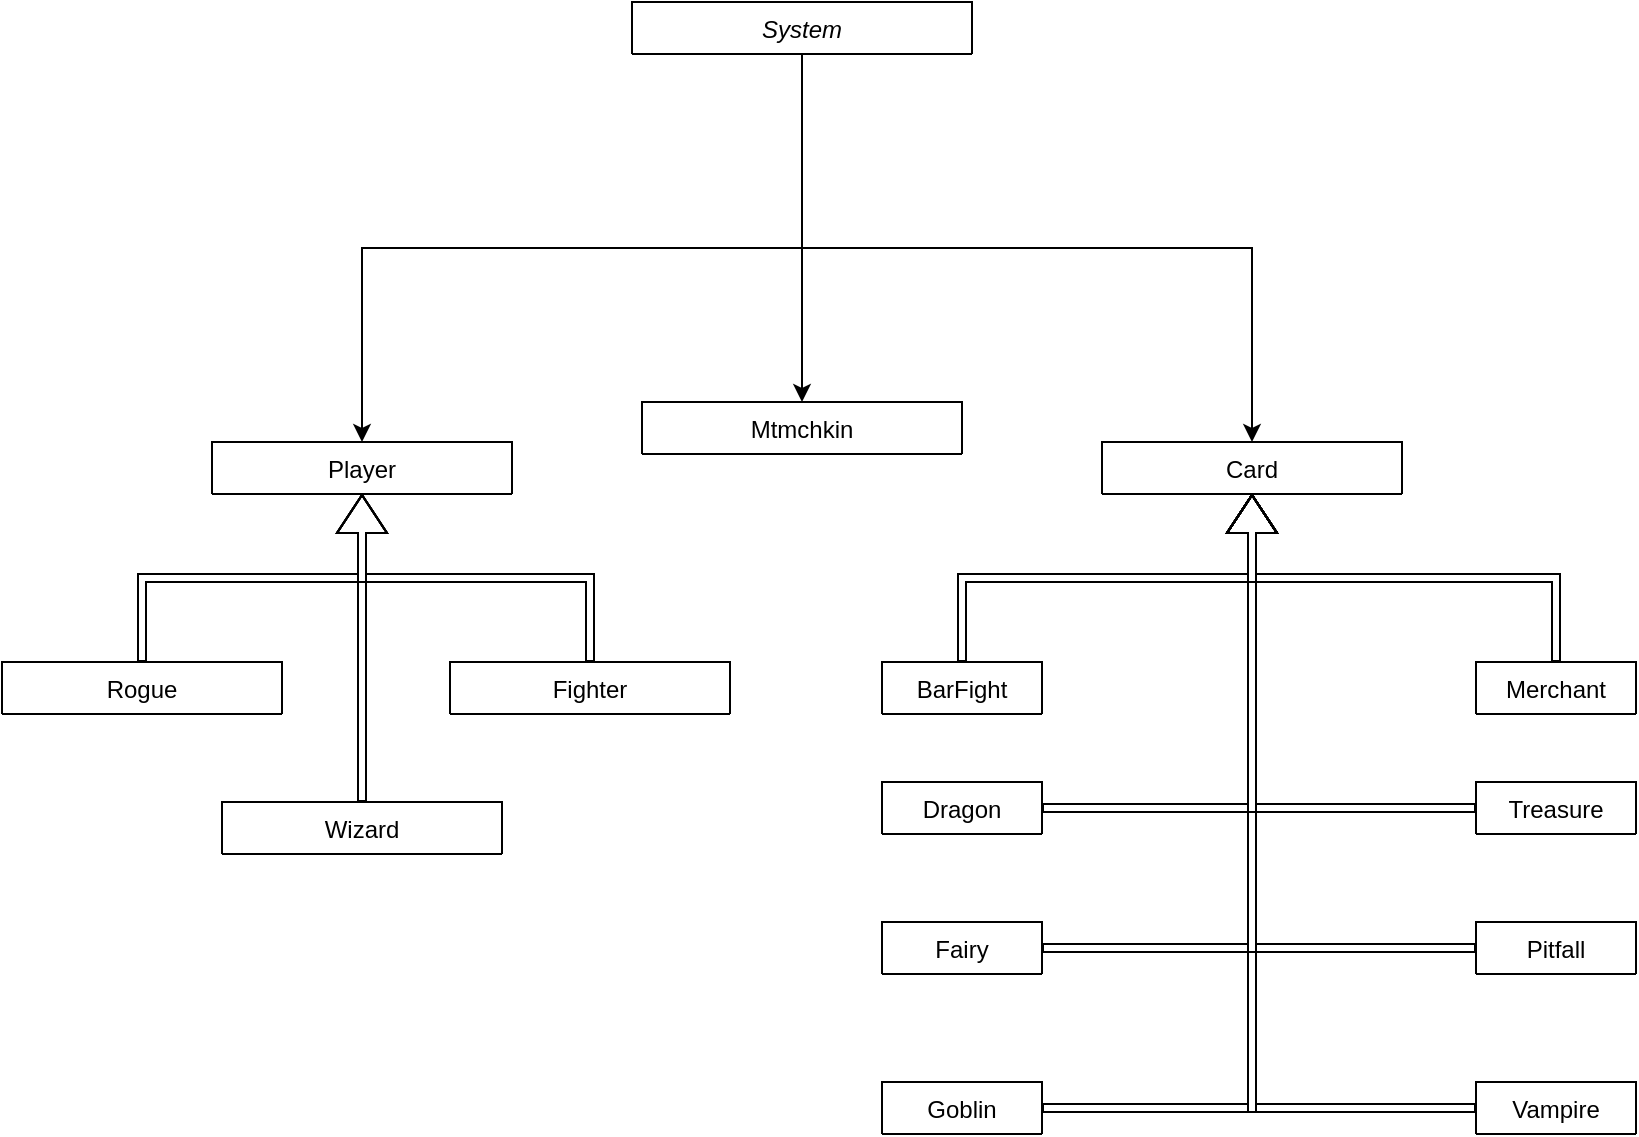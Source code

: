 <mxfile version="19.0.2" type="device"><diagram id="C5RBs43oDa-KdzZeNtuy" name="Page-1"><mxGraphModel dx="1038" dy="649" grid="1" gridSize="10" guides="1" tooltips="1" connect="1" arrows="1" fold="1" page="1" pageScale="1" pageWidth="827" pageHeight="1169" math="0" shadow="0"><root><mxCell id="WIyWlLk6GJQsqaUBKTNV-0"/><mxCell id="WIyWlLk6GJQsqaUBKTNV-1" parent="WIyWlLk6GJQsqaUBKTNV-0"/><mxCell id="SaZ01IydbzG31fxq4vZY-1" style="edgeStyle=orthogonalEdgeStyle;rounded=0;orthogonalLoop=1;jettySize=auto;html=1;entryX=0.5;entryY=0;entryDx=0;entryDy=0;exitX=0.5;exitY=1;exitDx=0;exitDy=0;" parent="WIyWlLk6GJQsqaUBKTNV-1" source="zkfFHV4jXpPFQw0GAbJ--0" target="zkfFHV4jXpPFQw0GAbJ--13" edge="1"><mxGeometry relative="1" as="geometry"><mxPoint x="410" y="266" as="sourcePoint"/></mxGeometry></mxCell><mxCell id="SaZ01IydbzG31fxq4vZY-2" style="edgeStyle=orthogonalEdgeStyle;rounded=0;orthogonalLoop=1;jettySize=auto;html=1;entryX=0.5;entryY=0;entryDx=0;entryDy=0;exitX=0.5;exitY=1;exitDx=0;exitDy=0;" parent="WIyWlLk6GJQsqaUBKTNV-1" source="zkfFHV4jXpPFQw0GAbJ--0" target="zkfFHV4jXpPFQw0GAbJ--6" edge="1"><mxGeometry relative="1" as="geometry"><mxPoint x="420" y="266" as="sourcePoint"/></mxGeometry></mxCell><mxCell id="SaZ01IydbzG31fxq4vZY-3" style="edgeStyle=orthogonalEdgeStyle;rounded=0;orthogonalLoop=1;jettySize=auto;html=1;exitX=0.5;exitY=1;exitDx=0;exitDy=0;shadow=0;sketch=0;entryX=0.5;entryY=0;entryDx=0;entryDy=0;" parent="WIyWlLk6GJQsqaUBKTNV-1" source="zkfFHV4jXpPFQw0GAbJ--0" target="SaZ01IydbzG31fxq4vZY-4" edge="1"><mxGeometry relative="1" as="geometry"><mxPoint x="420" y="360" as="targetPoint"/></mxGeometry></mxCell><mxCell id="zkfFHV4jXpPFQw0GAbJ--0" value="System" style="swimlane;fontStyle=2;align=center;verticalAlign=top;childLayout=stackLayout;horizontal=1;startSize=26;horizontalStack=0;resizeParent=1;resizeLast=0;collapsible=1;marginBottom=0;rounded=0;shadow=0;strokeWidth=1;" parent="WIyWlLk6GJQsqaUBKTNV-1" vertex="1" collapsed="1"><mxGeometry x="315" y="100" width="170" height="26" as="geometry"><mxRectangle x="220" y="120" width="160" height="138" as="alternateBounds"/></mxGeometry></mxCell><mxCell id="zkfFHV4jXpPFQw0GAbJ--1" value="Name" style="text;align=left;verticalAlign=top;spacingLeft=4;spacingRight=4;overflow=hidden;rotatable=0;points=[[0,0.5],[1,0.5]];portConstraint=eastwest;" parent="zkfFHV4jXpPFQw0GAbJ--0" vertex="1"><mxGeometry y="26" width="160" height="26" as="geometry"/></mxCell><mxCell id="zkfFHV4jXpPFQw0GAbJ--2" value="Phone Number" style="text;align=left;verticalAlign=top;spacingLeft=4;spacingRight=4;overflow=hidden;rotatable=0;points=[[0,0.5],[1,0.5]];portConstraint=eastwest;rounded=0;shadow=0;html=0;" parent="zkfFHV4jXpPFQw0GAbJ--0" vertex="1"><mxGeometry y="52" width="160" height="26" as="geometry"/></mxCell><mxCell id="zkfFHV4jXpPFQw0GAbJ--3" value="Email Address" style="text;align=left;verticalAlign=top;spacingLeft=4;spacingRight=4;overflow=hidden;rotatable=0;points=[[0,0.5],[1,0.5]];portConstraint=eastwest;rounded=0;shadow=0;html=0;" parent="zkfFHV4jXpPFQw0GAbJ--0" vertex="1"><mxGeometry y="78" width="160" height="26" as="geometry"/></mxCell><mxCell id="zkfFHV4jXpPFQw0GAbJ--4" value="" style="line;html=1;strokeWidth=1;align=left;verticalAlign=middle;spacingTop=-1;spacingLeft=3;spacingRight=3;rotatable=0;labelPosition=right;points=[];portConstraint=eastwest;" parent="zkfFHV4jXpPFQw0GAbJ--0" vertex="1"><mxGeometry y="104" width="160" height="8" as="geometry"/></mxCell><mxCell id="zkfFHV4jXpPFQw0GAbJ--5" value="Purchase Parking Pass" style="text;align=left;verticalAlign=top;spacingLeft=4;spacingRight=4;overflow=hidden;rotatable=0;points=[[0,0.5],[1,0.5]];portConstraint=eastwest;" parent="zkfFHV4jXpPFQw0GAbJ--0" vertex="1"><mxGeometry y="112" width="160" height="26" as="geometry"/></mxCell><mxCell id="zkfFHV4jXpPFQw0GAbJ--6" value="Player" style="swimlane;fontStyle=0;align=center;verticalAlign=top;childLayout=stackLayout;horizontal=1;startSize=26;horizontalStack=0;resizeParent=1;resizeLast=0;collapsible=1;marginBottom=0;rounded=0;shadow=0;strokeWidth=1;" parent="WIyWlLk6GJQsqaUBKTNV-1" vertex="1" collapsed="1"><mxGeometry x="105" y="320" width="150" height="26" as="geometry"><mxRectangle x="120" y="360" width="160" height="138" as="alternateBounds"/></mxGeometry></mxCell><mxCell id="zkfFHV4jXpPFQw0GAbJ--7" value="Student Number" style="text;align=left;verticalAlign=top;spacingLeft=4;spacingRight=4;overflow=hidden;rotatable=0;points=[[0,0.5],[1,0.5]];portConstraint=eastwest;" parent="zkfFHV4jXpPFQw0GAbJ--6" vertex="1"><mxGeometry y="26" width="160" height="26" as="geometry"/></mxCell><mxCell id="zkfFHV4jXpPFQw0GAbJ--8" value="Average Mark" style="text;align=left;verticalAlign=top;spacingLeft=4;spacingRight=4;overflow=hidden;rotatable=0;points=[[0,0.5],[1,0.5]];portConstraint=eastwest;rounded=0;shadow=0;html=0;" parent="zkfFHV4jXpPFQw0GAbJ--6" vertex="1"><mxGeometry y="52" width="160" height="26" as="geometry"/></mxCell><mxCell id="zkfFHV4jXpPFQw0GAbJ--9" value="" style="line;html=1;strokeWidth=1;align=left;verticalAlign=middle;spacingTop=-1;spacingLeft=3;spacingRight=3;rotatable=0;labelPosition=right;points=[];portConstraint=eastwest;" parent="zkfFHV4jXpPFQw0GAbJ--6" vertex="1"><mxGeometry y="78" width="160" height="8" as="geometry"/></mxCell><mxCell id="zkfFHV4jXpPFQw0GAbJ--10" value="Is Eligible To Enroll" style="text;align=left;verticalAlign=top;spacingLeft=4;spacingRight=4;overflow=hidden;rotatable=0;points=[[0,0.5],[1,0.5]];portConstraint=eastwest;fontStyle=4" parent="zkfFHV4jXpPFQw0GAbJ--6" vertex="1"><mxGeometry y="86" width="160" height="26" as="geometry"/></mxCell><mxCell id="zkfFHV4jXpPFQw0GAbJ--11" value="Get Seminars Taken" style="text;align=left;verticalAlign=top;spacingLeft=4;spacingRight=4;overflow=hidden;rotatable=0;points=[[0,0.5],[1,0.5]];portConstraint=eastwest;" parent="zkfFHV4jXpPFQw0GAbJ--6" vertex="1"><mxGeometry y="112" width="160" height="26" as="geometry"/></mxCell><mxCell id="zkfFHV4jXpPFQw0GAbJ--13" value="Card" style="swimlane;fontStyle=0;align=center;verticalAlign=middle;childLayout=stackLayout;horizontal=1;startSize=26;horizontalStack=0;resizeParent=1;resizeLast=0;collapsible=1;marginBottom=0;rounded=0;shadow=0;strokeWidth=1;" parent="WIyWlLk6GJQsqaUBKTNV-1" vertex="1" collapsed="1"><mxGeometry x="550" y="320" width="150" height="26" as="geometry"><mxRectangle x="330" y="360" width="160" height="70" as="alternateBounds"/></mxGeometry></mxCell><mxCell id="zkfFHV4jXpPFQw0GAbJ--14" value="Salary" style="text;align=left;verticalAlign=top;spacingLeft=4;spacingRight=4;overflow=hidden;rotatable=0;points=[[0,0.5],[1,0.5]];portConstraint=eastwest;" parent="zkfFHV4jXpPFQw0GAbJ--13" vertex="1"><mxGeometry y="26" width="160" height="26" as="geometry"/></mxCell><mxCell id="zkfFHV4jXpPFQw0GAbJ--15" value="" style="line;html=1;strokeWidth=1;align=left;verticalAlign=middle;spacingTop=-1;spacingLeft=3;spacingRight=3;rotatable=0;labelPosition=right;points=[];portConstraint=eastwest;" parent="zkfFHV4jXpPFQw0GAbJ--13" vertex="1"><mxGeometry y="52" width="160" height="8" as="geometry"/></mxCell><mxCell id="SaZ01IydbzG31fxq4vZY-4" value="Mtmchkin" style="swimlane;fontStyle=0;align=center;verticalAlign=middle;childLayout=stackLayout;horizontal=1;startSize=26;horizontalStack=0;resizeParent=1;resizeLast=0;collapsible=1;marginBottom=0;rounded=0;shadow=0;strokeWidth=1;" parent="WIyWlLk6GJQsqaUBKTNV-1" vertex="1" collapsed="1"><mxGeometry x="320" y="300" width="160" height="26" as="geometry"><mxRectangle x="330" y="360" width="160" height="70" as="alternateBounds"/></mxGeometry></mxCell><mxCell id="SaZ01IydbzG31fxq4vZY-5" value="Salary" style="text;align=left;verticalAlign=top;spacingLeft=4;spacingRight=4;overflow=hidden;rotatable=0;points=[[0,0.5],[1,0.5]];portConstraint=eastwest;" parent="SaZ01IydbzG31fxq4vZY-4" vertex="1"><mxGeometry y="26" width="160" height="26" as="geometry"/></mxCell><mxCell id="SaZ01IydbzG31fxq4vZY-6" value="" style="line;html=1;strokeWidth=1;align=left;verticalAlign=middle;spacingTop=-1;spacingLeft=3;spacingRight=3;rotatable=0;labelPosition=right;points=[];portConstraint=eastwest;" parent="SaZ01IydbzG31fxq4vZY-4" vertex="1"><mxGeometry y="52" width="160" height="8" as="geometry"/></mxCell><mxCell id="SaZ01IydbzG31fxq4vZY-103" style="edgeStyle=orthogonalEdgeStyle;shape=flexArrow;rounded=0;sketch=0;orthogonalLoop=1;jettySize=auto;html=1;exitX=0.5;exitY=0;exitDx=0;exitDy=0;entryX=0.5;entryY=1;entryDx=0;entryDy=0;shadow=0;width=4;" parent="WIyWlLk6GJQsqaUBKTNV-1" source="SaZ01IydbzG31fxq4vZY-7" target="zkfFHV4jXpPFQw0GAbJ--6" edge="1"><mxGeometry relative="1" as="geometry"/></mxCell><mxCell id="SaZ01IydbzG31fxq4vZY-7" value="Rogue" style="swimlane;fontStyle=0;align=center;verticalAlign=top;childLayout=stackLayout;horizontal=1;startSize=26;horizontalStack=0;resizeParent=1;resizeLast=0;collapsible=1;marginBottom=0;rounded=0;shadow=0;strokeWidth=1;" parent="WIyWlLk6GJQsqaUBKTNV-1" vertex="1" collapsed="1"><mxGeometry y="430" width="140" height="26" as="geometry"><mxRectangle x="30" y="470" width="160" height="138" as="alternateBounds"/></mxGeometry></mxCell><mxCell id="SaZ01IydbzG31fxq4vZY-8" value="Student Number" style="text;align=left;verticalAlign=top;spacingLeft=4;spacingRight=4;overflow=hidden;rotatable=0;points=[[0,0.5],[1,0.5]];portConstraint=eastwest;" parent="SaZ01IydbzG31fxq4vZY-7" vertex="1"><mxGeometry y="26" width="160" height="26" as="geometry"/></mxCell><mxCell id="SaZ01IydbzG31fxq4vZY-9" value="Average Mark" style="text;align=left;verticalAlign=top;spacingLeft=4;spacingRight=4;overflow=hidden;rotatable=0;points=[[0,0.5],[1,0.5]];portConstraint=eastwest;rounded=0;shadow=0;html=0;" parent="SaZ01IydbzG31fxq4vZY-7" vertex="1"><mxGeometry y="52" width="160" height="26" as="geometry"/></mxCell><mxCell id="SaZ01IydbzG31fxq4vZY-10" value="" style="line;html=1;strokeWidth=1;align=left;verticalAlign=middle;spacingTop=-1;spacingLeft=3;spacingRight=3;rotatable=0;labelPosition=right;points=[];portConstraint=eastwest;" parent="SaZ01IydbzG31fxq4vZY-7" vertex="1"><mxGeometry y="78" width="160" height="8" as="geometry"/></mxCell><mxCell id="SaZ01IydbzG31fxq4vZY-11" value="Is Eligible To Enroll" style="text;align=left;verticalAlign=top;spacingLeft=4;spacingRight=4;overflow=hidden;rotatable=0;points=[[0,0.5],[1,0.5]];portConstraint=eastwest;fontStyle=4" parent="SaZ01IydbzG31fxq4vZY-7" vertex="1"><mxGeometry y="86" width="160" height="26" as="geometry"/></mxCell><mxCell id="SaZ01IydbzG31fxq4vZY-12" value="Get Seminars Taken" style="text;align=left;verticalAlign=top;spacingLeft=4;spacingRight=4;overflow=hidden;rotatable=0;points=[[0,0.5],[1,0.5]];portConstraint=eastwest;" parent="SaZ01IydbzG31fxq4vZY-7" vertex="1"><mxGeometry y="112" width="160" height="26" as="geometry"/></mxCell><mxCell id="SaZ01IydbzG31fxq4vZY-108" style="edgeStyle=orthogonalEdgeStyle;shape=flexArrow;rounded=0;sketch=0;orthogonalLoop=1;jettySize=auto;html=1;exitX=0.5;exitY=0;exitDx=0;exitDy=0;shadow=0;width=4;" parent="WIyWlLk6GJQsqaUBKTNV-1" source="SaZ01IydbzG31fxq4vZY-13" target="zkfFHV4jXpPFQw0GAbJ--6" edge="1"><mxGeometry relative="1" as="geometry"/></mxCell><mxCell id="SaZ01IydbzG31fxq4vZY-13" value="Wizard" style="swimlane;fontStyle=0;align=center;verticalAlign=top;childLayout=stackLayout;horizontal=1;startSize=26;horizontalStack=0;resizeParent=1;resizeLast=0;collapsible=1;marginBottom=0;rounded=0;shadow=0;strokeWidth=1;" parent="WIyWlLk6GJQsqaUBKTNV-1" vertex="1" collapsed="1"><mxGeometry x="110" y="500" width="140" height="26" as="geometry"><mxRectangle x="120" y="360" width="160" height="138" as="alternateBounds"/></mxGeometry></mxCell><mxCell id="SaZ01IydbzG31fxq4vZY-14" value="Student Number" style="text;align=left;verticalAlign=top;spacingLeft=4;spacingRight=4;overflow=hidden;rotatable=0;points=[[0,0.5],[1,0.5]];portConstraint=eastwest;" parent="SaZ01IydbzG31fxq4vZY-13" vertex="1"><mxGeometry y="26" width="160" height="26" as="geometry"/></mxCell><mxCell id="SaZ01IydbzG31fxq4vZY-15" value="Average Mark" style="text;align=left;verticalAlign=top;spacingLeft=4;spacingRight=4;overflow=hidden;rotatable=0;points=[[0,0.5],[1,0.5]];portConstraint=eastwest;rounded=0;shadow=0;html=0;" parent="SaZ01IydbzG31fxq4vZY-13" vertex="1"><mxGeometry y="52" width="160" height="26" as="geometry"/></mxCell><mxCell id="SaZ01IydbzG31fxq4vZY-16" value="" style="line;html=1;strokeWidth=1;align=left;verticalAlign=middle;spacingTop=-1;spacingLeft=3;spacingRight=3;rotatable=0;labelPosition=right;points=[];portConstraint=eastwest;" parent="SaZ01IydbzG31fxq4vZY-13" vertex="1"><mxGeometry y="78" width="160" height="8" as="geometry"/></mxCell><mxCell id="SaZ01IydbzG31fxq4vZY-17" value="Is Eligible To Enroll" style="text;align=left;verticalAlign=top;spacingLeft=4;spacingRight=4;overflow=hidden;rotatable=0;points=[[0,0.5],[1,0.5]];portConstraint=eastwest;fontStyle=4" parent="SaZ01IydbzG31fxq4vZY-13" vertex="1"><mxGeometry y="86" width="160" height="26" as="geometry"/></mxCell><mxCell id="SaZ01IydbzG31fxq4vZY-18" value="Get Seminars Taken" style="text;align=left;verticalAlign=top;spacingLeft=4;spacingRight=4;overflow=hidden;rotatable=0;points=[[0,0.5],[1,0.5]];portConstraint=eastwest;" parent="SaZ01IydbzG31fxq4vZY-13" vertex="1"><mxGeometry y="112" width="160" height="26" as="geometry"/></mxCell><mxCell id="SaZ01IydbzG31fxq4vZY-107" style="edgeStyle=orthogonalEdgeStyle;shape=flexArrow;rounded=0;sketch=0;orthogonalLoop=1;jettySize=auto;html=1;exitX=0.5;exitY=0;exitDx=0;exitDy=0;shadow=0;width=4;" parent="WIyWlLk6GJQsqaUBKTNV-1" source="SaZ01IydbzG31fxq4vZY-19" target="zkfFHV4jXpPFQw0GAbJ--6" edge="1"><mxGeometry relative="1" as="geometry"/></mxCell><mxCell id="SaZ01IydbzG31fxq4vZY-19" value="Fighter" style="swimlane;fontStyle=0;align=center;verticalAlign=top;childLayout=stackLayout;horizontal=1;startSize=26;horizontalStack=0;resizeParent=1;resizeLast=0;collapsible=1;marginBottom=0;rounded=0;shadow=0;strokeWidth=1;" parent="WIyWlLk6GJQsqaUBKTNV-1" vertex="1" collapsed="1"><mxGeometry x="224" y="430" width="140" height="26" as="geometry"><mxRectangle x="120" y="360" width="160" height="138" as="alternateBounds"/></mxGeometry></mxCell><mxCell id="SaZ01IydbzG31fxq4vZY-20" value="Student Number" style="text;align=left;verticalAlign=top;spacingLeft=4;spacingRight=4;overflow=hidden;rotatable=0;points=[[0,0.5],[1,0.5]];portConstraint=eastwest;" parent="SaZ01IydbzG31fxq4vZY-19" vertex="1"><mxGeometry y="26" width="160" height="26" as="geometry"/></mxCell><mxCell id="SaZ01IydbzG31fxq4vZY-21" value="Average Mark" style="text;align=left;verticalAlign=top;spacingLeft=4;spacingRight=4;overflow=hidden;rotatable=0;points=[[0,0.5],[1,0.5]];portConstraint=eastwest;rounded=0;shadow=0;html=0;" parent="SaZ01IydbzG31fxq4vZY-19" vertex="1"><mxGeometry y="52" width="160" height="26" as="geometry"/></mxCell><mxCell id="SaZ01IydbzG31fxq4vZY-22" value="" style="line;html=1;strokeWidth=1;align=left;verticalAlign=middle;spacingTop=-1;spacingLeft=3;spacingRight=3;rotatable=0;labelPosition=right;points=[];portConstraint=eastwest;" parent="SaZ01IydbzG31fxq4vZY-19" vertex="1"><mxGeometry y="78" width="160" height="8" as="geometry"/></mxCell><mxCell id="SaZ01IydbzG31fxq4vZY-23" value="Is Eligible To Enroll" style="text;align=left;verticalAlign=top;spacingLeft=4;spacingRight=4;overflow=hidden;rotatable=0;points=[[0,0.5],[1,0.5]];portConstraint=eastwest;fontStyle=4" parent="SaZ01IydbzG31fxq4vZY-19" vertex="1"><mxGeometry y="86" width="160" height="26" as="geometry"/></mxCell><mxCell id="SaZ01IydbzG31fxq4vZY-24" value="Get Seminars Taken" style="text;align=left;verticalAlign=top;spacingLeft=4;spacingRight=4;overflow=hidden;rotatable=0;points=[[0,0.5],[1,0.5]];portConstraint=eastwest;" parent="SaZ01IydbzG31fxq4vZY-19" vertex="1"><mxGeometry y="112" width="160" height="26" as="geometry"/></mxCell><mxCell id="SaZ01IydbzG31fxq4vZY-112" style="edgeStyle=orthogonalEdgeStyle;shape=flexArrow;rounded=0;sketch=0;orthogonalLoop=1;jettySize=auto;html=1;exitX=1;exitY=0.5;exitDx=0;exitDy=0;shadow=0;width=4;" parent="WIyWlLk6GJQsqaUBKTNV-1" source="SaZ01IydbzG31fxq4vZY-54" target="zkfFHV4jXpPFQw0GAbJ--13" edge="1"><mxGeometry relative="1" as="geometry"/></mxCell><mxCell id="SaZ01IydbzG31fxq4vZY-54" value="Dragon" style="swimlane;fontStyle=0;align=center;verticalAlign=top;childLayout=stackLayout;horizontal=1;startSize=26;horizontalStack=0;resizeParent=1;resizeLast=0;collapsible=1;marginBottom=0;rounded=0;shadow=0;strokeWidth=1;" parent="WIyWlLk6GJQsqaUBKTNV-1" vertex="1" collapsed="1"><mxGeometry x="440" y="490" width="80" height="26" as="geometry"><mxRectangle x="120" y="360" width="160" height="138" as="alternateBounds"/></mxGeometry></mxCell><mxCell id="SaZ01IydbzG31fxq4vZY-55" value="Student Number" style="text;align=left;verticalAlign=top;spacingLeft=4;spacingRight=4;overflow=hidden;rotatable=0;points=[[0,0.5],[1,0.5]];portConstraint=eastwest;" parent="SaZ01IydbzG31fxq4vZY-54" vertex="1"><mxGeometry y="26" width="160" height="26" as="geometry"/></mxCell><mxCell id="SaZ01IydbzG31fxq4vZY-56" value="Average Mark" style="text;align=left;verticalAlign=top;spacingLeft=4;spacingRight=4;overflow=hidden;rotatable=0;points=[[0,0.5],[1,0.5]];portConstraint=eastwest;rounded=0;shadow=0;html=0;" parent="SaZ01IydbzG31fxq4vZY-54" vertex="1"><mxGeometry y="52" width="160" height="26" as="geometry"/></mxCell><mxCell id="SaZ01IydbzG31fxq4vZY-57" value="" style="line;html=1;strokeWidth=1;align=left;verticalAlign=middle;spacingTop=-1;spacingLeft=3;spacingRight=3;rotatable=0;labelPosition=right;points=[];portConstraint=eastwest;" parent="SaZ01IydbzG31fxq4vZY-54" vertex="1"><mxGeometry y="78" width="160" height="8" as="geometry"/></mxCell><mxCell id="SaZ01IydbzG31fxq4vZY-58" value="Is Eligible To Enroll" style="text;align=left;verticalAlign=top;spacingLeft=4;spacingRight=4;overflow=hidden;rotatable=0;points=[[0,0.5],[1,0.5]];portConstraint=eastwest;fontStyle=4" parent="SaZ01IydbzG31fxq4vZY-54" vertex="1"><mxGeometry y="86" width="160" height="26" as="geometry"/></mxCell><mxCell id="SaZ01IydbzG31fxq4vZY-59" value="Get Seminars Taken" style="text;align=left;verticalAlign=top;spacingLeft=4;spacingRight=4;overflow=hidden;rotatable=0;points=[[0,0.5],[1,0.5]];portConstraint=eastwest;" parent="SaZ01IydbzG31fxq4vZY-54" vertex="1"><mxGeometry y="112" width="160" height="26" as="geometry"/></mxCell><mxCell id="SaZ01IydbzG31fxq4vZY-109" style="edgeStyle=orthogonalEdgeStyle;shape=flexArrow;rounded=0;sketch=0;orthogonalLoop=1;jettySize=auto;html=1;exitX=0.5;exitY=0;exitDx=0;exitDy=0;shadow=0;width=4;" parent="WIyWlLk6GJQsqaUBKTNV-1" source="SaZ01IydbzG31fxq4vZY-60" target="zkfFHV4jXpPFQw0GAbJ--13" edge="1"><mxGeometry relative="1" as="geometry"/></mxCell><mxCell id="SaZ01IydbzG31fxq4vZY-60" value="BarFight" style="swimlane;fontStyle=0;align=center;verticalAlign=top;childLayout=stackLayout;horizontal=1;startSize=26;horizontalStack=0;resizeParent=1;resizeLast=0;collapsible=1;marginBottom=0;rounded=0;shadow=0;strokeWidth=1;" parent="WIyWlLk6GJQsqaUBKTNV-1" vertex="1" collapsed="1"><mxGeometry x="440" y="430" width="80" height="26" as="geometry"><mxRectangle x="120" y="360" width="160" height="138" as="alternateBounds"/></mxGeometry></mxCell><mxCell id="SaZ01IydbzG31fxq4vZY-61" value="Student Number" style="text;align=left;verticalAlign=top;spacingLeft=4;spacingRight=4;overflow=hidden;rotatable=0;points=[[0,0.5],[1,0.5]];portConstraint=eastwest;" parent="SaZ01IydbzG31fxq4vZY-60" vertex="1"><mxGeometry y="26" width="160" height="26" as="geometry"/></mxCell><mxCell id="SaZ01IydbzG31fxq4vZY-62" value="Average Mark" style="text;align=left;verticalAlign=top;spacingLeft=4;spacingRight=4;overflow=hidden;rotatable=0;points=[[0,0.5],[1,0.5]];portConstraint=eastwest;rounded=0;shadow=0;html=0;" parent="SaZ01IydbzG31fxq4vZY-60" vertex="1"><mxGeometry y="52" width="160" height="26" as="geometry"/></mxCell><mxCell id="SaZ01IydbzG31fxq4vZY-63" value="" style="line;html=1;strokeWidth=1;align=left;verticalAlign=middle;spacingTop=-1;spacingLeft=3;spacingRight=3;rotatable=0;labelPosition=right;points=[];portConstraint=eastwest;" parent="SaZ01IydbzG31fxq4vZY-60" vertex="1"><mxGeometry y="78" width="160" height="8" as="geometry"/></mxCell><mxCell id="SaZ01IydbzG31fxq4vZY-64" value="Is Eligible To Enroll" style="text;align=left;verticalAlign=top;spacingLeft=4;spacingRight=4;overflow=hidden;rotatable=0;points=[[0,0.5],[1,0.5]];portConstraint=eastwest;fontStyle=4" parent="SaZ01IydbzG31fxq4vZY-60" vertex="1"><mxGeometry y="86" width="160" height="26" as="geometry"/></mxCell><mxCell id="SaZ01IydbzG31fxq4vZY-65" value="Get Seminars Taken" style="text;align=left;verticalAlign=top;spacingLeft=4;spacingRight=4;overflow=hidden;rotatable=0;points=[[0,0.5],[1,0.5]];portConstraint=eastwest;" parent="SaZ01IydbzG31fxq4vZY-60" vertex="1"><mxGeometry y="112" width="160" height="26" as="geometry"/></mxCell><mxCell id="SaZ01IydbzG31fxq4vZY-115" style="edgeStyle=orthogonalEdgeStyle;shape=flexArrow;rounded=0;sketch=0;orthogonalLoop=1;jettySize=auto;html=1;exitX=1;exitY=0.5;exitDx=0;exitDy=0;shadow=0;width=4;" parent="WIyWlLk6GJQsqaUBKTNV-1" source="SaZ01IydbzG31fxq4vZY-66" target="zkfFHV4jXpPFQw0GAbJ--13" edge="1"><mxGeometry relative="1" as="geometry"/></mxCell><mxCell id="SaZ01IydbzG31fxq4vZY-66" value="Fairy" style="swimlane;fontStyle=0;align=center;verticalAlign=top;childLayout=stackLayout;horizontal=1;startSize=26;horizontalStack=0;resizeParent=1;resizeLast=0;collapsible=1;marginBottom=0;rounded=0;shadow=0;strokeWidth=1;" parent="WIyWlLk6GJQsqaUBKTNV-1" vertex="1" collapsed="1"><mxGeometry x="440" y="560" width="80" height="26" as="geometry"><mxRectangle x="120" y="360" width="160" height="138" as="alternateBounds"/></mxGeometry></mxCell><mxCell id="SaZ01IydbzG31fxq4vZY-67" value="Student Number" style="text;align=left;verticalAlign=top;spacingLeft=4;spacingRight=4;overflow=hidden;rotatable=0;points=[[0,0.5],[1,0.5]];portConstraint=eastwest;" parent="SaZ01IydbzG31fxq4vZY-66" vertex="1"><mxGeometry y="26" width="160" height="26" as="geometry"/></mxCell><mxCell id="SaZ01IydbzG31fxq4vZY-68" value="Average Mark" style="text;align=left;verticalAlign=top;spacingLeft=4;spacingRight=4;overflow=hidden;rotatable=0;points=[[0,0.5],[1,0.5]];portConstraint=eastwest;rounded=0;shadow=0;html=0;" parent="SaZ01IydbzG31fxq4vZY-66" vertex="1"><mxGeometry y="52" width="160" height="26" as="geometry"/></mxCell><mxCell id="SaZ01IydbzG31fxq4vZY-69" value="" style="line;html=1;strokeWidth=1;align=left;verticalAlign=middle;spacingTop=-1;spacingLeft=3;spacingRight=3;rotatable=0;labelPosition=right;points=[];portConstraint=eastwest;" parent="SaZ01IydbzG31fxq4vZY-66" vertex="1"><mxGeometry y="78" width="160" height="8" as="geometry"/></mxCell><mxCell id="SaZ01IydbzG31fxq4vZY-70" value="Is Eligible To Enroll" style="text;align=left;verticalAlign=top;spacingLeft=4;spacingRight=4;overflow=hidden;rotatable=0;points=[[0,0.5],[1,0.5]];portConstraint=eastwest;fontStyle=4" parent="SaZ01IydbzG31fxq4vZY-66" vertex="1"><mxGeometry y="86" width="160" height="26" as="geometry"/></mxCell><mxCell id="SaZ01IydbzG31fxq4vZY-71" value="Get Seminars Taken" style="text;align=left;verticalAlign=top;spacingLeft=4;spacingRight=4;overflow=hidden;rotatable=0;points=[[0,0.5],[1,0.5]];portConstraint=eastwest;" parent="SaZ01IydbzG31fxq4vZY-66" vertex="1"><mxGeometry y="112" width="160" height="26" as="geometry"/></mxCell><mxCell id="SaZ01IydbzG31fxq4vZY-116" style="edgeStyle=orthogonalEdgeStyle;shape=flexArrow;rounded=0;sketch=0;orthogonalLoop=1;jettySize=auto;html=1;exitX=1;exitY=0.5;exitDx=0;exitDy=0;shadow=0;width=4;" parent="WIyWlLk6GJQsqaUBKTNV-1" source="SaZ01IydbzG31fxq4vZY-72" target="zkfFHV4jXpPFQw0GAbJ--13" edge="1"><mxGeometry relative="1" as="geometry"/></mxCell><mxCell id="SaZ01IydbzG31fxq4vZY-72" value="Goblin" style="swimlane;fontStyle=0;align=center;verticalAlign=top;childLayout=stackLayout;horizontal=1;startSize=26;horizontalStack=0;resizeParent=1;resizeLast=0;collapsible=1;marginBottom=0;rounded=0;shadow=0;strokeWidth=1;" parent="WIyWlLk6GJQsqaUBKTNV-1" vertex="1" collapsed="1"><mxGeometry x="440" y="640" width="80" height="26" as="geometry"><mxRectangle x="120" y="360" width="160" height="138" as="alternateBounds"/></mxGeometry></mxCell><mxCell id="SaZ01IydbzG31fxq4vZY-73" value="Student Number" style="text;align=left;verticalAlign=top;spacingLeft=4;spacingRight=4;overflow=hidden;rotatable=0;points=[[0,0.5],[1,0.5]];portConstraint=eastwest;" parent="SaZ01IydbzG31fxq4vZY-72" vertex="1"><mxGeometry y="26" width="160" height="26" as="geometry"/></mxCell><mxCell id="SaZ01IydbzG31fxq4vZY-74" value="Average Mark" style="text;align=left;verticalAlign=top;spacingLeft=4;spacingRight=4;overflow=hidden;rotatable=0;points=[[0,0.5],[1,0.5]];portConstraint=eastwest;rounded=0;shadow=0;html=0;" parent="SaZ01IydbzG31fxq4vZY-72" vertex="1"><mxGeometry y="52" width="160" height="26" as="geometry"/></mxCell><mxCell id="SaZ01IydbzG31fxq4vZY-75" value="" style="line;html=1;strokeWidth=1;align=left;verticalAlign=middle;spacingTop=-1;spacingLeft=3;spacingRight=3;rotatable=0;labelPosition=right;points=[];portConstraint=eastwest;" parent="SaZ01IydbzG31fxq4vZY-72" vertex="1"><mxGeometry y="78" width="160" height="8" as="geometry"/></mxCell><mxCell id="SaZ01IydbzG31fxq4vZY-76" value="Is Eligible To Enroll" style="text;align=left;verticalAlign=top;spacingLeft=4;spacingRight=4;overflow=hidden;rotatable=0;points=[[0,0.5],[1,0.5]];portConstraint=eastwest;fontStyle=4" parent="SaZ01IydbzG31fxq4vZY-72" vertex="1"><mxGeometry y="86" width="160" height="26" as="geometry"/></mxCell><mxCell id="SaZ01IydbzG31fxq4vZY-77" value="Get Seminars Taken" style="text;align=left;verticalAlign=top;spacingLeft=4;spacingRight=4;overflow=hidden;rotatable=0;points=[[0,0.5],[1,0.5]];portConstraint=eastwest;" parent="SaZ01IydbzG31fxq4vZY-72" vertex="1"><mxGeometry y="112" width="160" height="26" as="geometry"/></mxCell><mxCell id="SaZ01IydbzG31fxq4vZY-117" style="edgeStyle=orthogonalEdgeStyle;shape=flexArrow;rounded=0;sketch=0;orthogonalLoop=1;jettySize=auto;html=1;exitX=0;exitY=0.5;exitDx=0;exitDy=0;shadow=0;width=4;" parent="WIyWlLk6GJQsqaUBKTNV-1" source="SaZ01IydbzG31fxq4vZY-79" target="zkfFHV4jXpPFQw0GAbJ--13" edge="1"><mxGeometry relative="1" as="geometry"/></mxCell><mxCell id="SaZ01IydbzG31fxq4vZY-79" value="Vampire" style="swimlane;fontStyle=0;align=center;verticalAlign=top;childLayout=stackLayout;horizontal=1;startSize=26;horizontalStack=0;resizeParent=1;resizeLast=0;collapsible=1;marginBottom=0;rounded=0;shadow=0;strokeWidth=1;" parent="WIyWlLk6GJQsqaUBKTNV-1" vertex="1" collapsed="1"><mxGeometry x="737" y="640" width="80" height="26" as="geometry"><mxRectangle x="120" y="360" width="160" height="138" as="alternateBounds"/></mxGeometry></mxCell><mxCell id="SaZ01IydbzG31fxq4vZY-80" value="Student Number" style="text;align=left;verticalAlign=top;spacingLeft=4;spacingRight=4;overflow=hidden;rotatable=0;points=[[0,0.5],[1,0.5]];portConstraint=eastwest;" parent="SaZ01IydbzG31fxq4vZY-79" vertex="1"><mxGeometry y="26" width="160" height="26" as="geometry"/></mxCell><mxCell id="SaZ01IydbzG31fxq4vZY-81" value="Average Mark" style="text;align=left;verticalAlign=top;spacingLeft=4;spacingRight=4;overflow=hidden;rotatable=0;points=[[0,0.5],[1,0.5]];portConstraint=eastwest;rounded=0;shadow=0;html=0;" parent="SaZ01IydbzG31fxq4vZY-79" vertex="1"><mxGeometry y="52" width="160" height="26" as="geometry"/></mxCell><mxCell id="SaZ01IydbzG31fxq4vZY-82" value="" style="line;html=1;strokeWidth=1;align=left;verticalAlign=middle;spacingTop=-1;spacingLeft=3;spacingRight=3;rotatable=0;labelPosition=right;points=[];portConstraint=eastwest;" parent="SaZ01IydbzG31fxq4vZY-79" vertex="1"><mxGeometry y="78" width="160" height="8" as="geometry"/></mxCell><mxCell id="SaZ01IydbzG31fxq4vZY-83" value="Is Eligible To Enroll" style="text;align=left;verticalAlign=top;spacingLeft=4;spacingRight=4;overflow=hidden;rotatable=0;points=[[0,0.5],[1,0.5]];portConstraint=eastwest;fontStyle=4" parent="SaZ01IydbzG31fxq4vZY-79" vertex="1"><mxGeometry y="86" width="160" height="26" as="geometry"/></mxCell><mxCell id="SaZ01IydbzG31fxq4vZY-84" value="Get Seminars Taken" style="text;align=left;verticalAlign=top;spacingLeft=4;spacingRight=4;overflow=hidden;rotatable=0;points=[[0,0.5],[1,0.5]];portConstraint=eastwest;" parent="SaZ01IydbzG31fxq4vZY-79" vertex="1"><mxGeometry y="112" width="160" height="26" as="geometry"/></mxCell><mxCell id="SaZ01IydbzG31fxq4vZY-111" style="edgeStyle=orthogonalEdgeStyle;shape=flexArrow;rounded=0;sketch=0;orthogonalLoop=1;jettySize=auto;html=1;exitX=0;exitY=0.5;exitDx=0;exitDy=0;shadow=0;width=4;" parent="WIyWlLk6GJQsqaUBKTNV-1" source="SaZ01IydbzG31fxq4vZY-85" target="zkfFHV4jXpPFQw0GAbJ--13" edge="1"><mxGeometry relative="1" as="geometry"/></mxCell><mxCell id="SaZ01IydbzG31fxq4vZY-85" value="Treasure" style="swimlane;fontStyle=0;align=center;verticalAlign=top;childLayout=stackLayout;horizontal=1;startSize=26;horizontalStack=0;resizeParent=1;resizeLast=0;collapsible=1;marginBottom=0;rounded=0;shadow=0;strokeWidth=1;" parent="WIyWlLk6GJQsqaUBKTNV-1" vertex="1" collapsed="1"><mxGeometry x="737" y="490" width="80" height="26" as="geometry"><mxRectangle x="120" y="360" width="160" height="138" as="alternateBounds"/></mxGeometry></mxCell><mxCell id="SaZ01IydbzG31fxq4vZY-86" value="Student Number" style="text;align=left;verticalAlign=top;spacingLeft=4;spacingRight=4;overflow=hidden;rotatable=0;points=[[0,0.5],[1,0.5]];portConstraint=eastwest;" parent="SaZ01IydbzG31fxq4vZY-85" vertex="1"><mxGeometry y="26" width="160" height="26" as="geometry"/></mxCell><mxCell id="SaZ01IydbzG31fxq4vZY-87" value="Average Mark" style="text;align=left;verticalAlign=top;spacingLeft=4;spacingRight=4;overflow=hidden;rotatable=0;points=[[0,0.5],[1,0.5]];portConstraint=eastwest;rounded=0;shadow=0;html=0;" parent="SaZ01IydbzG31fxq4vZY-85" vertex="1"><mxGeometry y="52" width="160" height="26" as="geometry"/></mxCell><mxCell id="SaZ01IydbzG31fxq4vZY-88" value="" style="line;html=1;strokeWidth=1;align=left;verticalAlign=middle;spacingTop=-1;spacingLeft=3;spacingRight=3;rotatable=0;labelPosition=right;points=[];portConstraint=eastwest;" parent="SaZ01IydbzG31fxq4vZY-85" vertex="1"><mxGeometry y="78" width="160" height="8" as="geometry"/></mxCell><mxCell id="SaZ01IydbzG31fxq4vZY-89" value="Is Eligible To Enroll" style="text;align=left;verticalAlign=top;spacingLeft=4;spacingRight=4;overflow=hidden;rotatable=0;points=[[0,0.5],[1,0.5]];portConstraint=eastwest;fontStyle=4" parent="SaZ01IydbzG31fxq4vZY-85" vertex="1"><mxGeometry y="86" width="160" height="26" as="geometry"/></mxCell><mxCell id="SaZ01IydbzG31fxq4vZY-90" value="Get Seminars Taken" style="text;align=left;verticalAlign=top;spacingLeft=4;spacingRight=4;overflow=hidden;rotatable=0;points=[[0,0.5],[1,0.5]];portConstraint=eastwest;" parent="SaZ01IydbzG31fxq4vZY-85" vertex="1"><mxGeometry y="112" width="160" height="26" as="geometry"/></mxCell><mxCell id="SaZ01IydbzG31fxq4vZY-113" style="edgeStyle=orthogonalEdgeStyle;shape=flexArrow;rounded=0;sketch=0;orthogonalLoop=1;jettySize=auto;html=1;exitX=0;exitY=0.5;exitDx=0;exitDy=0;shadow=0;width=4;" parent="WIyWlLk6GJQsqaUBKTNV-1" source="SaZ01IydbzG31fxq4vZY-91" target="zkfFHV4jXpPFQw0GAbJ--13" edge="1"><mxGeometry relative="1" as="geometry"/></mxCell><mxCell id="SaZ01IydbzG31fxq4vZY-91" value="Pitfall" style="swimlane;fontStyle=0;align=center;verticalAlign=top;childLayout=stackLayout;horizontal=1;startSize=26;horizontalStack=0;resizeParent=1;resizeLast=0;collapsible=1;marginBottom=0;rounded=0;shadow=0;strokeWidth=1;" parent="WIyWlLk6GJQsqaUBKTNV-1" vertex="1" collapsed="1"><mxGeometry x="737" y="560" width="80" height="26" as="geometry"><mxRectangle x="120" y="360" width="160" height="138" as="alternateBounds"/></mxGeometry></mxCell><mxCell id="SaZ01IydbzG31fxq4vZY-92" value="Student Number" style="text;align=left;verticalAlign=top;spacingLeft=4;spacingRight=4;overflow=hidden;rotatable=0;points=[[0,0.5],[1,0.5]];portConstraint=eastwest;" parent="SaZ01IydbzG31fxq4vZY-91" vertex="1"><mxGeometry y="26" width="160" height="26" as="geometry"/></mxCell><mxCell id="SaZ01IydbzG31fxq4vZY-93" value="Average Mark" style="text;align=left;verticalAlign=top;spacingLeft=4;spacingRight=4;overflow=hidden;rotatable=0;points=[[0,0.5],[1,0.5]];portConstraint=eastwest;rounded=0;shadow=0;html=0;" parent="SaZ01IydbzG31fxq4vZY-91" vertex="1"><mxGeometry y="52" width="160" height="26" as="geometry"/></mxCell><mxCell id="SaZ01IydbzG31fxq4vZY-94" value="" style="line;html=1;strokeWidth=1;align=left;verticalAlign=middle;spacingTop=-1;spacingLeft=3;spacingRight=3;rotatable=0;labelPosition=right;points=[];portConstraint=eastwest;" parent="SaZ01IydbzG31fxq4vZY-91" vertex="1"><mxGeometry y="78" width="160" height="8" as="geometry"/></mxCell><mxCell id="SaZ01IydbzG31fxq4vZY-95" value="Is Eligible To Enroll" style="text;align=left;verticalAlign=top;spacingLeft=4;spacingRight=4;overflow=hidden;rotatable=0;points=[[0,0.5],[1,0.5]];portConstraint=eastwest;fontStyle=4" parent="SaZ01IydbzG31fxq4vZY-91" vertex="1"><mxGeometry y="86" width="160" height="26" as="geometry"/></mxCell><mxCell id="SaZ01IydbzG31fxq4vZY-96" value="Get Seminars Taken" style="text;align=left;verticalAlign=top;spacingLeft=4;spacingRight=4;overflow=hidden;rotatable=0;points=[[0,0.5],[1,0.5]];portConstraint=eastwest;" parent="SaZ01IydbzG31fxq4vZY-91" vertex="1"><mxGeometry y="112" width="160" height="26" as="geometry"/></mxCell><mxCell id="SaZ01IydbzG31fxq4vZY-110" style="edgeStyle=orthogonalEdgeStyle;shape=flexArrow;rounded=0;sketch=0;orthogonalLoop=1;jettySize=auto;html=1;exitX=0.5;exitY=0;exitDx=0;exitDy=0;shadow=0;width=4;" parent="WIyWlLk6GJQsqaUBKTNV-1" source="SaZ01IydbzG31fxq4vZY-97" target="zkfFHV4jXpPFQw0GAbJ--13" edge="1"><mxGeometry relative="1" as="geometry"/></mxCell><mxCell id="SaZ01IydbzG31fxq4vZY-97" value="Merchant" style="swimlane;fontStyle=0;align=center;verticalAlign=top;childLayout=stackLayout;horizontal=1;startSize=26;horizontalStack=0;resizeParent=1;resizeLast=0;collapsible=1;marginBottom=0;rounded=0;shadow=0;strokeWidth=1;" parent="WIyWlLk6GJQsqaUBKTNV-1" vertex="1" collapsed="1"><mxGeometry x="737" y="430" width="80" height="26" as="geometry"><mxRectangle x="120" y="360" width="160" height="138" as="alternateBounds"/></mxGeometry></mxCell><mxCell id="SaZ01IydbzG31fxq4vZY-98" value="Student Number" style="text;align=left;verticalAlign=top;spacingLeft=4;spacingRight=4;overflow=hidden;rotatable=0;points=[[0,0.5],[1,0.5]];portConstraint=eastwest;" parent="SaZ01IydbzG31fxq4vZY-97" vertex="1"><mxGeometry y="26" width="160" height="26" as="geometry"/></mxCell><mxCell id="SaZ01IydbzG31fxq4vZY-99" value="Average Mark" style="text;align=left;verticalAlign=top;spacingLeft=4;spacingRight=4;overflow=hidden;rotatable=0;points=[[0,0.5],[1,0.5]];portConstraint=eastwest;rounded=0;shadow=0;html=0;" parent="SaZ01IydbzG31fxq4vZY-97" vertex="1"><mxGeometry y="52" width="160" height="26" as="geometry"/></mxCell><mxCell id="SaZ01IydbzG31fxq4vZY-100" value="" style="line;html=1;strokeWidth=1;align=left;verticalAlign=middle;spacingTop=-1;spacingLeft=3;spacingRight=3;rotatable=0;labelPosition=right;points=[];portConstraint=eastwest;" parent="SaZ01IydbzG31fxq4vZY-97" vertex="1"><mxGeometry y="78" width="160" height="8" as="geometry"/></mxCell><mxCell id="SaZ01IydbzG31fxq4vZY-101" value="Is Eligible To Enroll" style="text;align=left;verticalAlign=top;spacingLeft=4;spacingRight=4;overflow=hidden;rotatable=0;points=[[0,0.5],[1,0.5]];portConstraint=eastwest;fontStyle=4" parent="SaZ01IydbzG31fxq4vZY-97" vertex="1"><mxGeometry y="86" width="160" height="26" as="geometry"/></mxCell><mxCell id="SaZ01IydbzG31fxq4vZY-102" value="Get Seminars Taken" style="text;align=left;verticalAlign=top;spacingLeft=4;spacingRight=4;overflow=hidden;rotatable=0;points=[[0,0.5],[1,0.5]];portConstraint=eastwest;" parent="SaZ01IydbzG31fxq4vZY-97" vertex="1"><mxGeometry y="112" width="160" height="26" as="geometry"/></mxCell></root></mxGraphModel></diagram></mxfile>